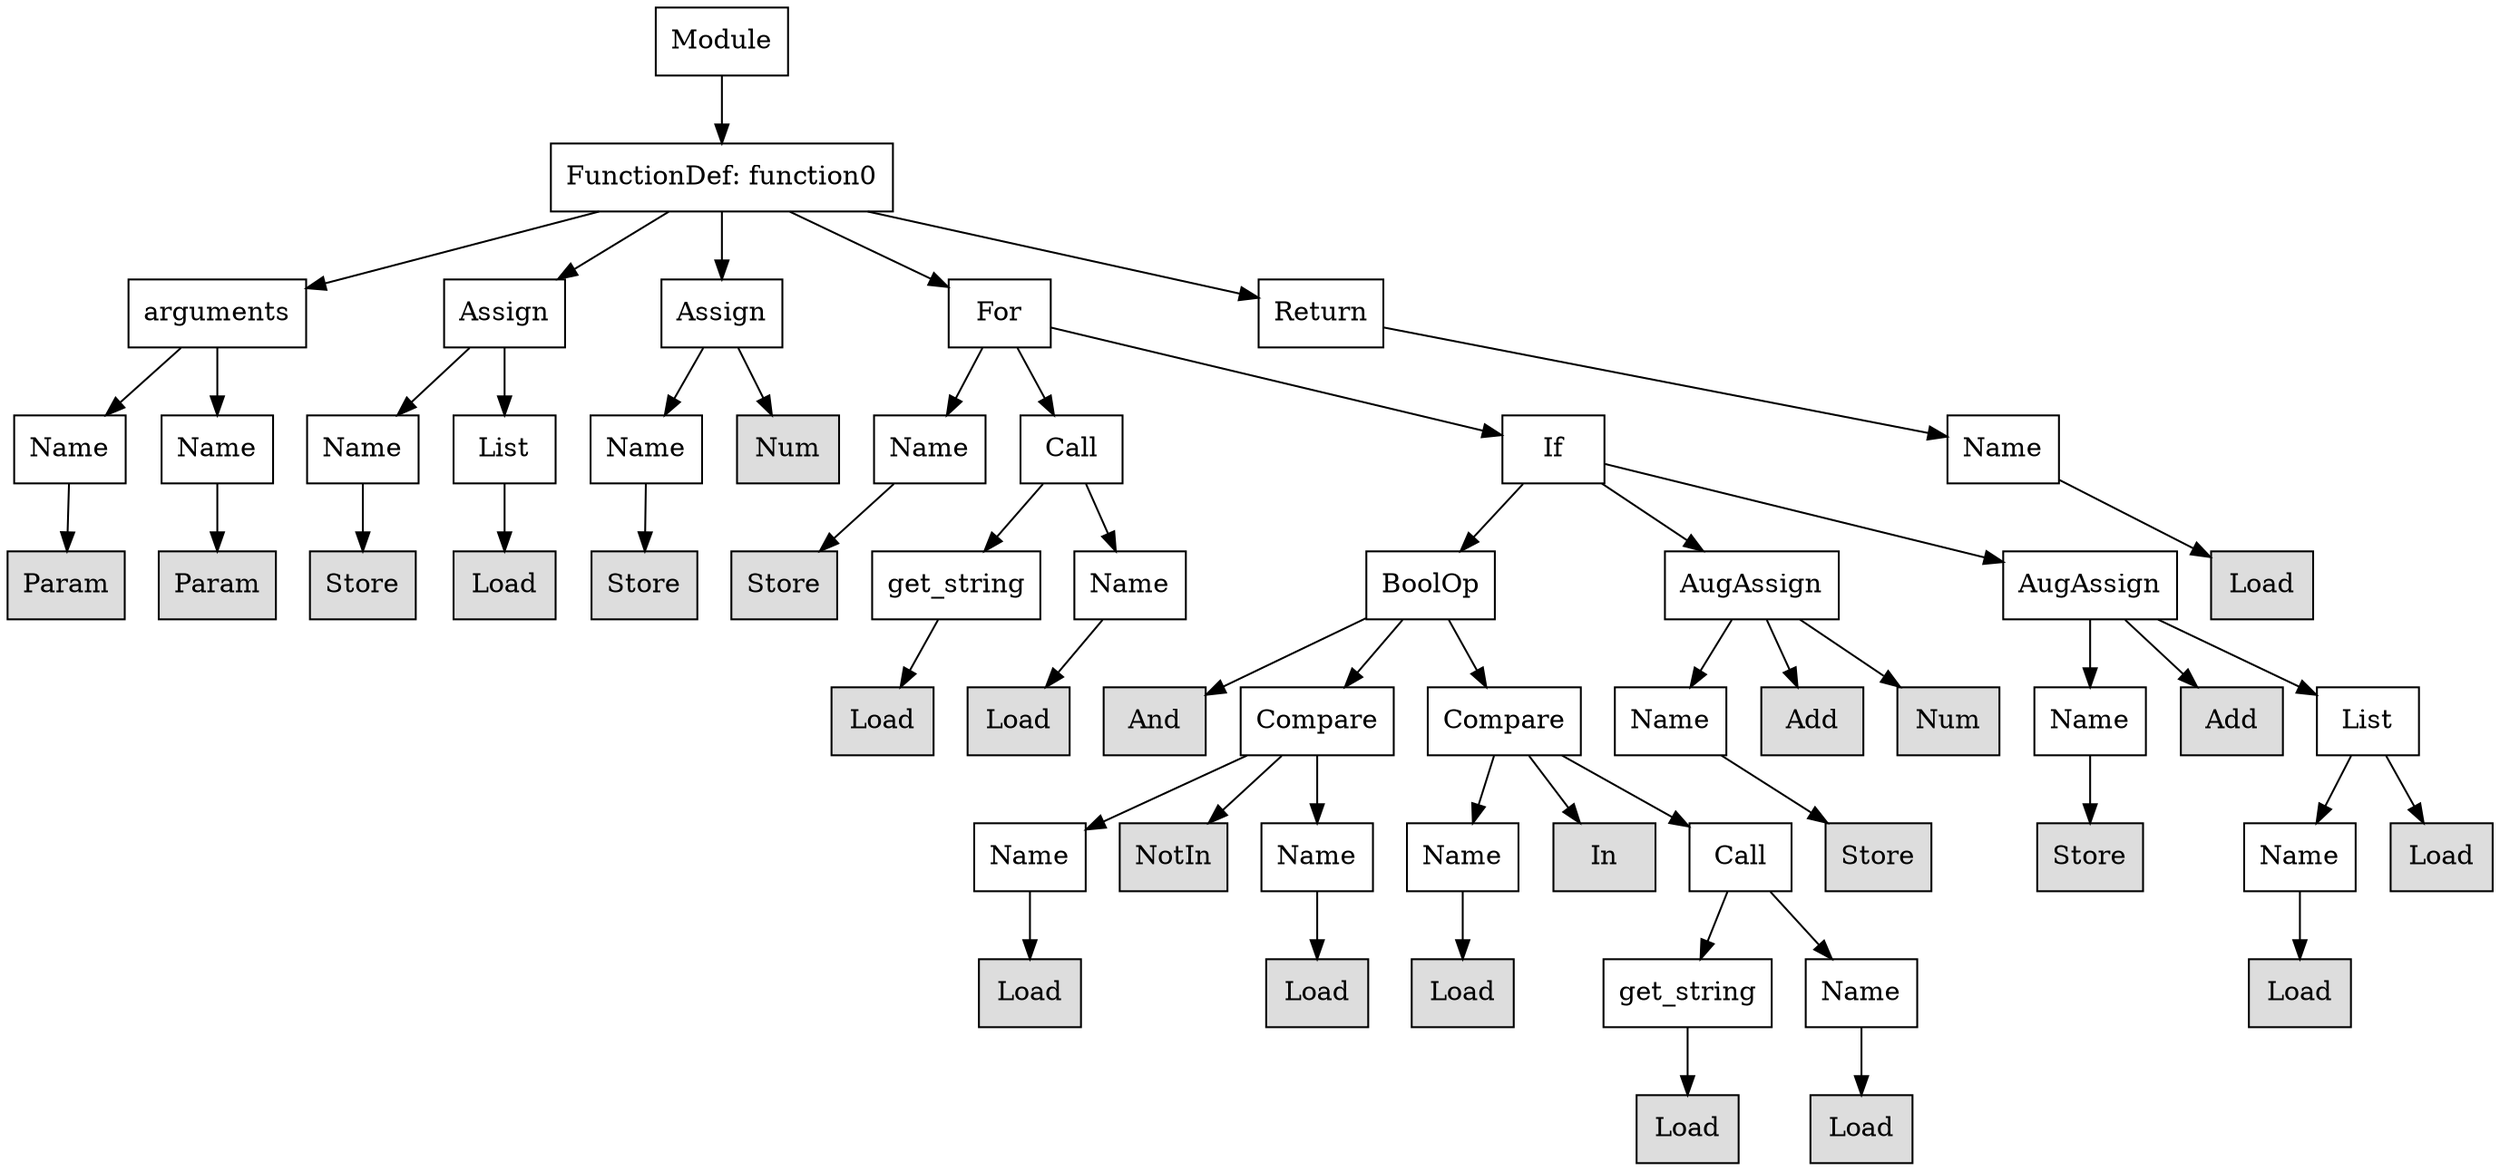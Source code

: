 digraph G {
n0 [shape=rect, label="Module"];
n1 [shape=rect, label="FunctionDef: function0"];
n2 [shape=rect, label="arguments"];
n3 [shape=rect, label="Assign"];
n4 [shape=rect, label="Assign"];
n5 [shape=rect, label="For"];
n6 [shape=rect, label="Return"];
n7 [shape=rect, label="Name"];
n8 [shape=rect, label="Name"];
n9 [shape=rect, label="Name"];
n10 [shape=rect, label="List"];
n11 [shape=rect, label="Name"];
n12 [shape=rect, label="Num" style="filled" fillcolor="#dddddd"];
n13 [shape=rect, label="Name"];
n14 [shape=rect, label="Call"];
n15 [shape=rect, label="If"];
n16 [shape=rect, label="Name"];
n17 [shape=rect, label="Param" style="filled" fillcolor="#dddddd"];
n18 [shape=rect, label="Param" style="filled" fillcolor="#dddddd"];
n19 [shape=rect, label="Store" style="filled" fillcolor="#dddddd"];
n20 [shape=rect, label="Load" style="filled" fillcolor="#dddddd"];
n21 [shape=rect, label="Store" style="filled" fillcolor="#dddddd"];
n22 [shape=rect, label="Store" style="filled" fillcolor="#dddddd"];
n23 [shape=rect, label="get_string"];
n24 [shape=rect, label="Name"];
n25 [shape=rect, label="BoolOp"];
n26 [shape=rect, label="AugAssign"];
n27 [shape=rect, label="AugAssign"];
n28 [shape=rect, label="Load" style="filled" fillcolor="#dddddd"];
n29 [shape=rect, label="Load" style="filled" fillcolor="#dddddd"];
n30 [shape=rect, label="Load" style="filled" fillcolor="#dddddd"];
n31 [shape=rect, label="And" style="filled" fillcolor="#dddddd"];
n32 [shape=rect, label="Compare"];
n33 [shape=rect, label="Compare"];
n34 [shape=rect, label="Name"];
n35 [shape=rect, label="Add" style="filled" fillcolor="#dddddd"];
n36 [shape=rect, label="Num" style="filled" fillcolor="#dddddd"];
n37 [shape=rect, label="Name"];
n38 [shape=rect, label="Add" style="filled" fillcolor="#dddddd"];
n39 [shape=rect, label="List"];
n40 [shape=rect, label="Name"];
n41 [shape=rect, label="NotIn" style="filled" fillcolor="#dddddd"];
n42 [shape=rect, label="Name"];
n43 [shape=rect, label="Name"];
n44 [shape=rect, label="In" style="filled" fillcolor="#dddddd"];
n45 [shape=rect, label="Call"];
n46 [shape=rect, label="Store" style="filled" fillcolor="#dddddd"];
n47 [shape=rect, label="Store" style="filled" fillcolor="#dddddd"];
n48 [shape=rect, label="Name"];
n49 [shape=rect, label="Load" style="filled" fillcolor="#dddddd"];
n50 [shape=rect, label="Load" style="filled" fillcolor="#dddddd"];
n51 [shape=rect, label="Load" style="filled" fillcolor="#dddddd"];
n52 [shape=rect, label="Load" style="filled" fillcolor="#dddddd"];
n53 [shape=rect, label="get_string"];
n54 [shape=rect, label="Name"];
n55 [shape=rect, label="Load" style="filled" fillcolor="#dddddd"];
n56 [shape=rect, label="Load" style="filled" fillcolor="#dddddd"];
n57 [shape=rect, label="Load" style="filled" fillcolor="#dddddd"];
n0 -> n1;
n1 -> n2;
n1 -> n3;
n1 -> n4;
n1 -> n5;
n1 -> n6;
n2 -> n7;
n2 -> n8;
n3 -> n9;
n3 -> n10;
n4 -> n11;
n4 -> n12;
n5 -> n13;
n5 -> n14;
n5 -> n15;
n6 -> n16;
n7 -> n17;
n8 -> n18;
n9 -> n19;
n10 -> n20;
n11 -> n21;
n13 -> n22;
n14 -> n23;
n14 -> n24;
n15 -> n25;
n15 -> n26;
n15 -> n27;
n16 -> n28;
n23 -> n29;
n24 -> n30;
n25 -> n31;
n25 -> n32;
n25 -> n33;
n26 -> n34;
n26 -> n35;
n26 -> n36;
n27 -> n37;
n27 -> n38;
n27 -> n39;
n32 -> n40;
n32 -> n41;
n32 -> n42;
n33 -> n43;
n33 -> n44;
n33 -> n45;
n34 -> n46;
n37 -> n47;
n39 -> n48;
n39 -> n49;
n40 -> n50;
n42 -> n51;
n43 -> n52;
n45 -> n53;
n45 -> n54;
n48 -> n55;
n53 -> n56;
n54 -> n57;
}
